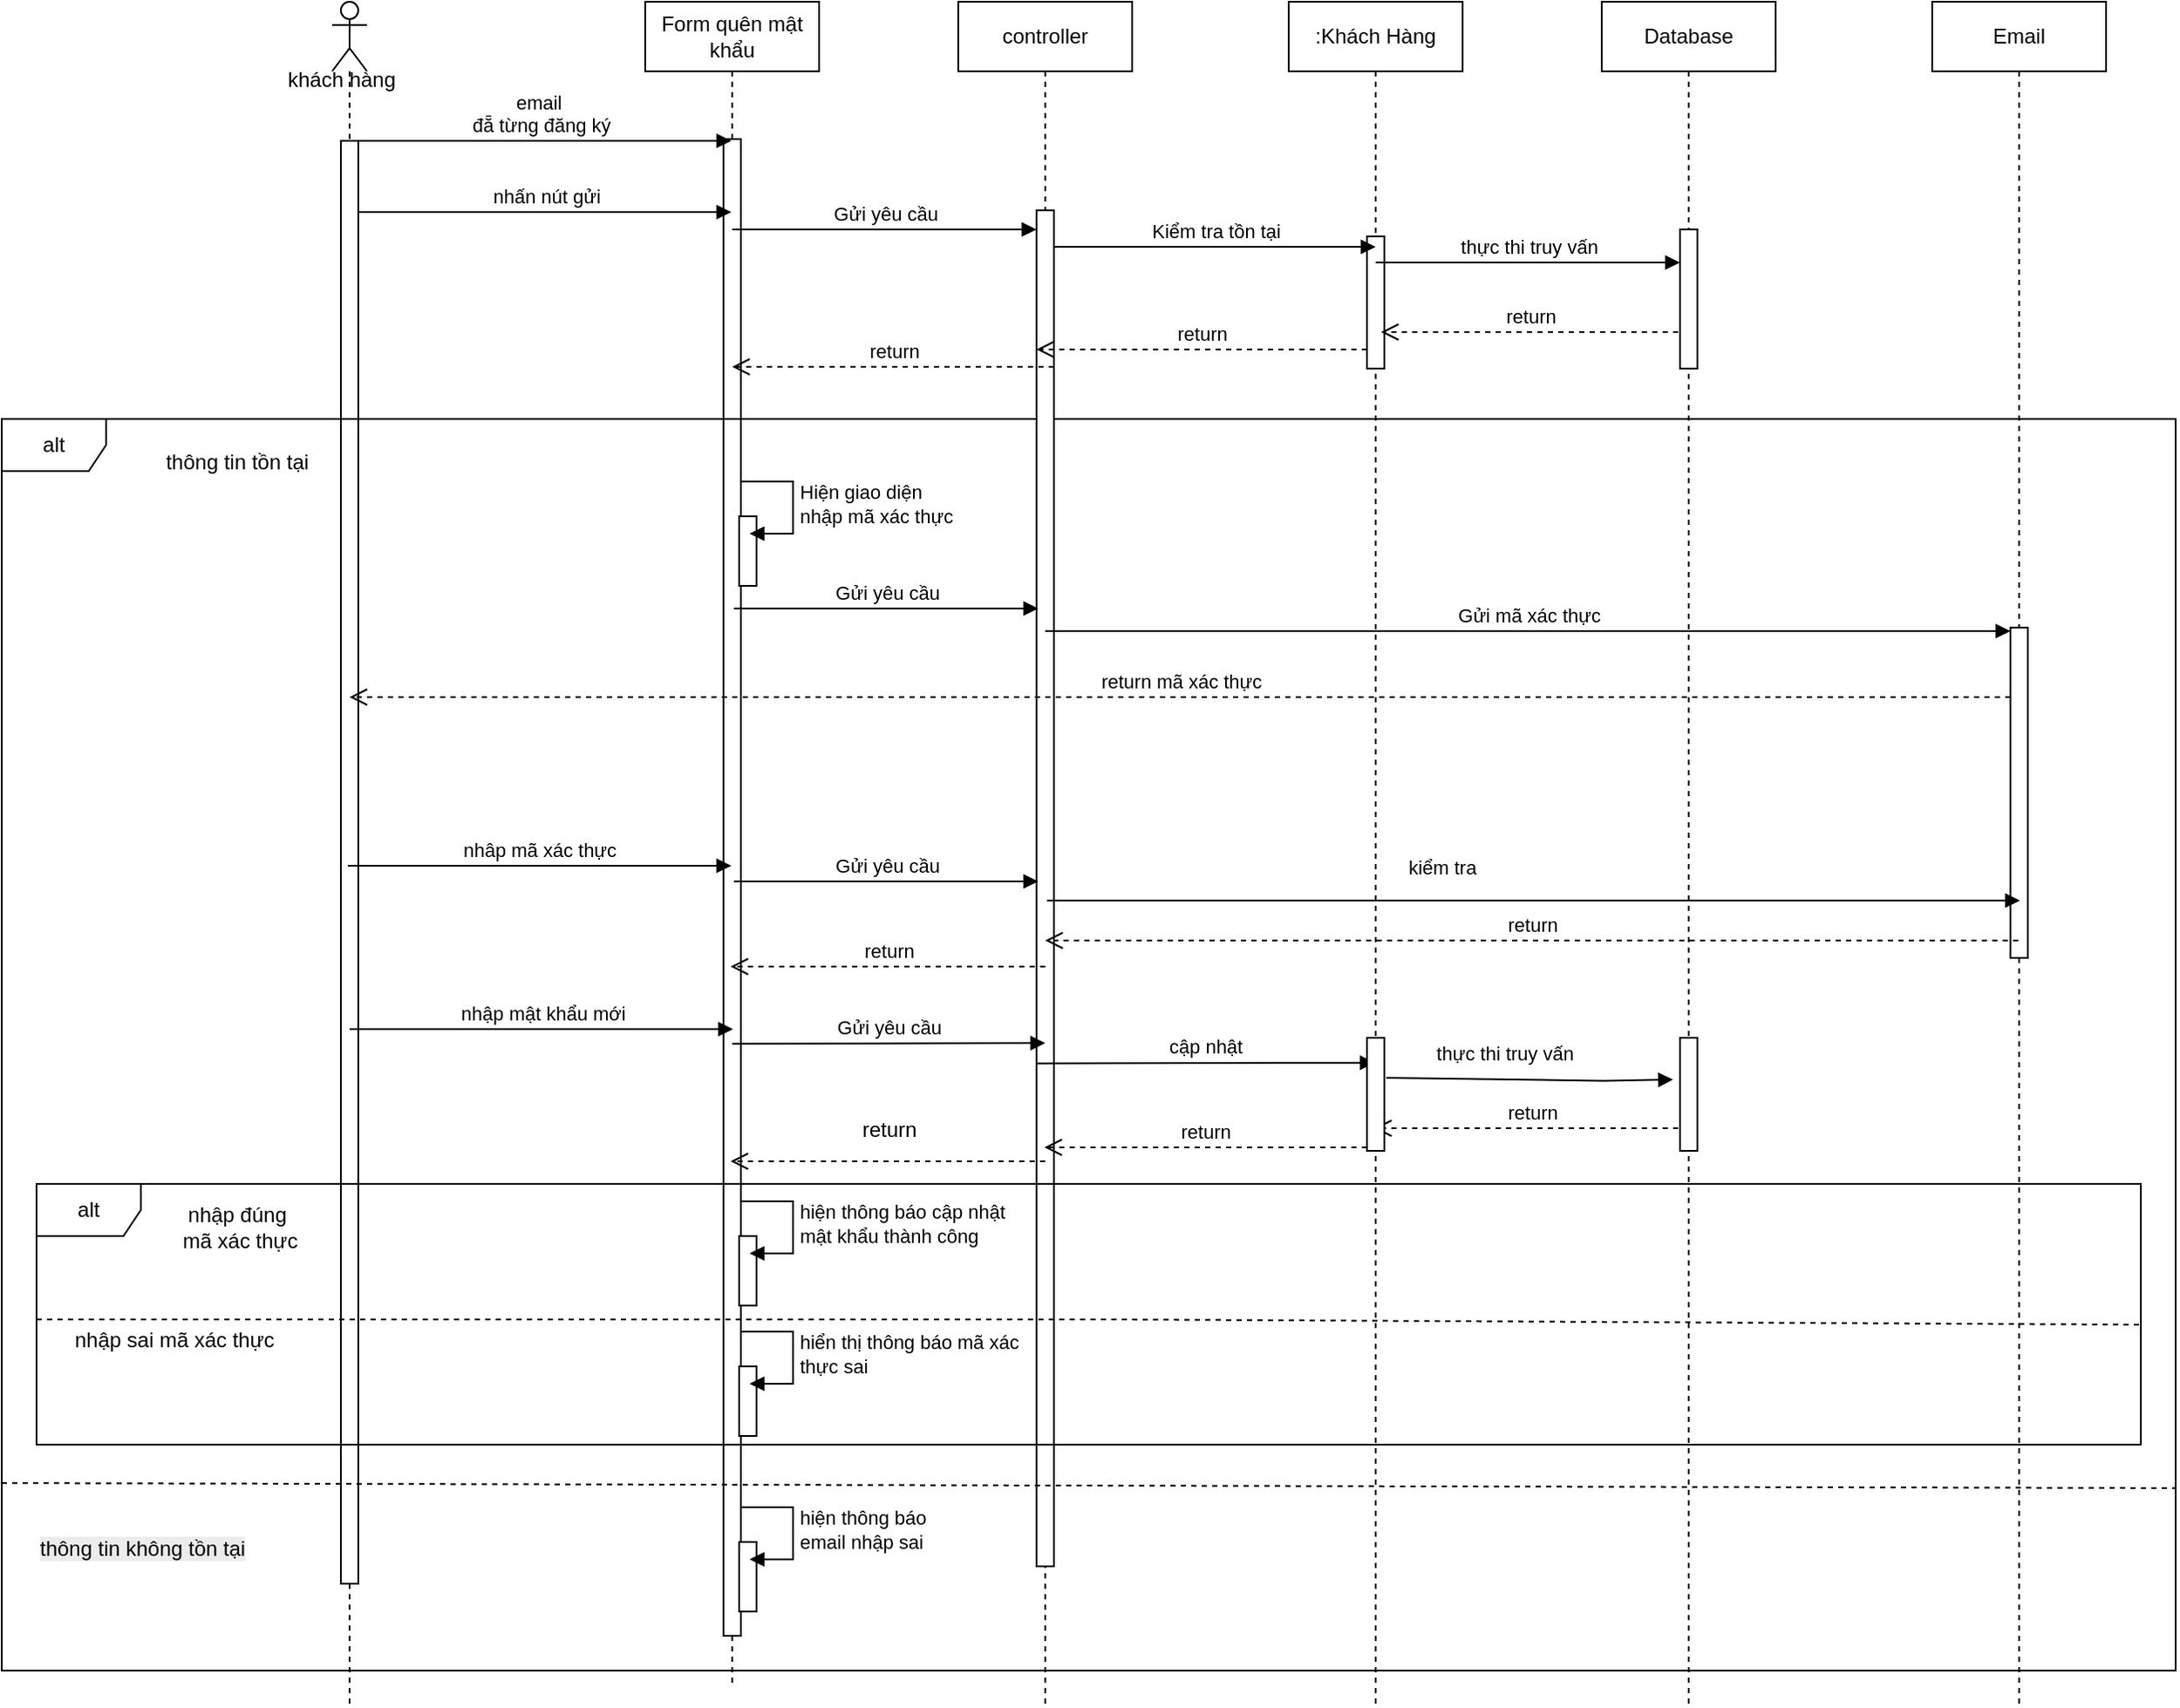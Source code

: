 <mxfile version="26.0.4">
  <diagram name="Page-1" id="syJIYW2bs6vogzkC_fHn">
    <mxGraphModel dx="1886" dy="606" grid="1" gridSize="10" guides="1" tooltips="1" connect="1" arrows="1" fold="1" page="1" pageScale="1" pageWidth="850" pageHeight="1100" math="0" shadow="0">
      <root>
        <mxCell id="0" />
        <mxCell id="1" parent="0" />
        <mxCell id="UJzDAcCzFmksDbg4WFvt-1" value="Form quên mật khẩu" style="shape=umlLifeline;perimeter=lifelinePerimeter;whiteSpace=wrap;html=1;container=1;dropTarget=0;collapsible=0;recursiveResize=0;outlineConnect=0;portConstraint=eastwest;newEdgeStyle={&quot;curved&quot;:0,&quot;rounded&quot;:0};" parent="1" vertex="1">
          <mxGeometry x="-40" y="40" width="100" height="970" as="geometry" />
        </mxCell>
        <mxCell id="UJzDAcCzFmksDbg4WFvt-10" value="" style="html=1;points=[[0,0,0,0,5],[0,1,0,0,-5],[1,0,0,0,5],[1,1,0,0,-5]];perimeter=orthogonalPerimeter;outlineConnect=0;targetShapes=umlLifeline;portConstraint=eastwest;newEdgeStyle={&quot;curved&quot;:0,&quot;rounded&quot;:0};" parent="UJzDAcCzFmksDbg4WFvt-1" vertex="1">
          <mxGeometry x="45" y="79" width="10" height="861" as="geometry" />
        </mxCell>
        <mxCell id="UJzDAcCzFmksDbg4WFvt-2" value=":Khách Hàng" style="shape=umlLifeline;perimeter=lifelinePerimeter;whiteSpace=wrap;html=1;container=1;dropTarget=0;collapsible=0;recursiveResize=0;outlineConnect=0;portConstraint=eastwest;newEdgeStyle={&quot;curved&quot;:0,&quot;rounded&quot;:0};" parent="1" vertex="1">
          <mxGeometry x="330" y="40" width="100" height="980" as="geometry" />
        </mxCell>
        <mxCell id="UJzDAcCzFmksDbg4WFvt-13" value="" style="html=1;points=[[0,0,0,0,5],[0,1,0,0,-5],[1,0,0,0,5],[1,1,0,0,-5]];perimeter=orthogonalPerimeter;outlineConnect=0;targetShapes=umlLifeline;portConstraint=eastwest;newEdgeStyle={&quot;curved&quot;:0,&quot;rounded&quot;:0};" parent="UJzDAcCzFmksDbg4WFvt-2" vertex="1">
          <mxGeometry x="45" y="135" width="10" height="76" as="geometry" />
        </mxCell>
        <mxCell id="UJzDAcCzFmksDbg4WFvt-3" value="controller" style="shape=umlLifeline;perimeter=lifelinePerimeter;whiteSpace=wrap;html=1;container=1;dropTarget=0;collapsible=0;recursiveResize=0;outlineConnect=0;portConstraint=eastwest;newEdgeStyle={&quot;curved&quot;:0,&quot;rounded&quot;:0};" parent="1" vertex="1">
          <mxGeometry x="140" y="40" width="100" height="980" as="geometry" />
        </mxCell>
        <mxCell id="UJzDAcCzFmksDbg4WFvt-4" value="Database" style="shape=umlLifeline;perimeter=lifelinePerimeter;whiteSpace=wrap;html=1;container=1;dropTarget=0;collapsible=0;recursiveResize=0;outlineConnect=0;portConstraint=eastwest;newEdgeStyle={&quot;curved&quot;:0,&quot;rounded&quot;:0};" parent="1" vertex="1">
          <mxGeometry x="510" y="40" width="100" height="980" as="geometry" />
        </mxCell>
        <mxCell id="UJzDAcCzFmksDbg4WFvt-14" value="" style="html=1;points=[[0,0,0,0,5],[0,1,0,0,-5],[1,0,0,0,5],[1,1,0,0,-5]];perimeter=orthogonalPerimeter;outlineConnect=0;targetShapes=umlLifeline;portConstraint=eastwest;newEdgeStyle={&quot;curved&quot;:0,&quot;rounded&quot;:0};" parent="UJzDAcCzFmksDbg4WFvt-4" vertex="1">
          <mxGeometry x="45" y="131" width="10" height="80" as="geometry" />
        </mxCell>
        <mxCell id="UJzDAcCzFmksDbg4WFvt-5" value="Email" style="shape=umlLifeline;perimeter=lifelinePerimeter;whiteSpace=wrap;html=1;container=1;dropTarget=0;collapsible=0;recursiveResize=0;outlineConnect=0;portConstraint=eastwest;newEdgeStyle={&quot;curved&quot;:0,&quot;rounded&quot;:0};" parent="1" vertex="1">
          <mxGeometry x="700" y="40" width="100" height="980" as="geometry" />
        </mxCell>
        <mxCell id="UJzDAcCzFmksDbg4WFvt-6" value="" style="shape=umlLifeline;perimeter=lifelinePerimeter;whiteSpace=wrap;html=1;container=1;dropTarget=0;collapsible=0;recursiveResize=0;outlineConnect=0;portConstraint=eastwest;newEdgeStyle={&quot;curved&quot;:0,&quot;rounded&quot;:0};participant=umlActor;" parent="1" vertex="1">
          <mxGeometry x="-220" y="40" width="20" height="980" as="geometry" />
        </mxCell>
        <mxCell id="UJzDAcCzFmksDbg4WFvt-7" value="" style="html=1;points=[[0,0,0,0,5],[0,1,0,0,-5],[1,0,0,0,5],[1,1,0,0,-5]];perimeter=orthogonalPerimeter;outlineConnect=0;targetShapes=umlLifeline;portConstraint=eastwest;newEdgeStyle={&quot;curved&quot;:0,&quot;rounded&quot;:0};" parent="UJzDAcCzFmksDbg4WFvt-6" vertex="1">
          <mxGeometry x="5" y="80" width="10" height="830" as="geometry" />
        </mxCell>
        <mxCell id="UJzDAcCzFmksDbg4WFvt-8" value="email&amp;nbsp;&lt;div&gt;đẵ từng đăng ký&lt;/div&gt;" style="html=1;verticalAlign=bottom;endArrow=block;curved=0;rounded=0;" parent="1" target="UJzDAcCzFmksDbg4WFvt-1" edge="1">
          <mxGeometry width="80" relative="1" as="geometry">
            <mxPoint x="-210" y="120" as="sourcePoint" />
            <mxPoint x="-130" y="120" as="targetPoint" />
          </mxGeometry>
        </mxCell>
        <mxCell id="UJzDAcCzFmksDbg4WFvt-9" value="nhấn nút gửi" style="html=1;verticalAlign=bottom;endArrow=block;curved=0;rounded=0;" parent="1" edge="1">
          <mxGeometry width="80" relative="1" as="geometry">
            <mxPoint x="-205" y="161" as="sourcePoint" />
            <mxPoint x="9.5" y="161" as="targetPoint" />
            <Array as="points">
              <mxPoint x="-120" y="161" />
            </Array>
          </mxGeometry>
        </mxCell>
        <mxCell id="UJzDAcCzFmksDbg4WFvt-11" value="alt" style="shape=umlFrame;whiteSpace=wrap;html=1;pointerEvents=0;" parent="1" vertex="1">
          <mxGeometry x="-410" y="280" width="1250" height="720" as="geometry" />
        </mxCell>
        <mxCell id="UJzDAcCzFmksDbg4WFvt-12" value="" style="html=1;points=[[0,0,0,0,5],[0,1,0,0,-5],[1,0,0,0,5],[1,1,0,0,-5]];perimeter=orthogonalPerimeter;outlineConnect=0;targetShapes=umlLifeline;portConstraint=eastwest;newEdgeStyle={&quot;curved&quot;:0,&quot;rounded&quot;:0};" parent="1" vertex="1">
          <mxGeometry x="185" y="160" width="10" height="780" as="geometry" />
        </mxCell>
        <mxCell id="UJzDAcCzFmksDbg4WFvt-16" value="Gửi yêu cầu" style="html=1;verticalAlign=bottom;endArrow=block;curved=0;rounded=0;entryX=0;entryY=0;entryDx=0;entryDy=5;entryPerimeter=0;" parent="1" edge="1">
          <mxGeometry width="80" relative="1" as="geometry">
            <mxPoint x="10" y="171" as="sourcePoint" />
            <mxPoint x="185" y="171" as="targetPoint" />
          </mxGeometry>
        </mxCell>
        <mxCell id="UJzDAcCzFmksDbg4WFvt-17" value="Kiểm tra tồn tại" style="html=1;verticalAlign=bottom;endArrow=block;curved=0;rounded=0;entryX=0;entryY=0;entryDx=0;entryDy=5;entryPerimeter=0;exitX=1;exitY=0;exitDx=0;exitDy=5;exitPerimeter=0;" parent="1" edge="1">
          <mxGeometry width="80" relative="1" as="geometry">
            <mxPoint x="195" y="181" as="sourcePoint" />
            <mxPoint x="380" y="181" as="targetPoint" />
          </mxGeometry>
        </mxCell>
        <mxCell id="UJzDAcCzFmksDbg4WFvt-18" value="thực thi truy vấn" style="html=1;verticalAlign=bottom;endArrow=block;curved=0;rounded=0;entryX=0;entryY=0;entryDx=0;entryDy=5;entryPerimeter=0;" parent="1" edge="1">
          <mxGeometry width="80" relative="1" as="geometry">
            <mxPoint x="380" y="190" as="sourcePoint" />
            <mxPoint x="555" y="190" as="targetPoint" />
          </mxGeometry>
        </mxCell>
        <mxCell id="UJzDAcCzFmksDbg4WFvt-19" value="return" style="html=1;verticalAlign=bottom;endArrow=open;dashed=1;endSize=8;curved=0;rounded=0;" parent="1" edge="1">
          <mxGeometry relative="1" as="geometry">
            <mxPoint x="554" y="230" as="sourcePoint" />
            <mxPoint x="383.071" y="230" as="targetPoint" />
          </mxGeometry>
        </mxCell>
        <mxCell id="UJzDAcCzFmksDbg4WFvt-20" value="return" style="html=1;verticalAlign=bottom;endArrow=open;dashed=1;endSize=8;curved=0;rounded=0;exitX=0;exitY=1;exitDx=0;exitDy=-5;exitPerimeter=0;" parent="1" edge="1">
          <mxGeometry relative="1" as="geometry">
            <mxPoint x="375" y="699" as="sourcePoint" />
            <mxPoint x="189.5" y="699" as="targetPoint" />
          </mxGeometry>
        </mxCell>
        <mxCell id="UJzDAcCzFmksDbg4WFvt-22" value="alt" style="shape=umlFrame;whiteSpace=wrap;html=1;pointerEvents=0;" parent="1" vertex="1">
          <mxGeometry x="-390" y="720" width="1210" height="150" as="geometry" />
        </mxCell>
        <mxCell id="UJzDAcCzFmksDbg4WFvt-23" value="thông tin tồn tại" style="text;html=1;align=center;verticalAlign=middle;resizable=0;points=[];autosize=1;strokeColor=none;fillColor=none;" parent="1" vertex="1">
          <mxGeometry x="-330" y="290" width="110" height="30" as="geometry" />
        </mxCell>
        <mxCell id="UJzDAcCzFmksDbg4WFvt-24" value="" style="endArrow=none;dashed=1;html=1;rounded=0;exitX=0;exitY=0.561;exitDx=0;exitDy=0;exitPerimeter=0;" parent="1" edge="1">
          <mxGeometry width="50" height="50" relative="1" as="geometry">
            <mxPoint x="-410" y="892.09" as="sourcePoint" />
            <mxPoint x="840" y="895" as="targetPoint" />
          </mxGeometry>
        </mxCell>
        <mxCell id="UJzDAcCzFmksDbg4WFvt-25" value="" style="html=1;points=[[0,0,0,0,5],[0,1,0,0,-5],[1,0,0,0,5],[1,1,0,0,-5]];perimeter=orthogonalPerimeter;outlineConnect=0;targetShapes=umlLifeline;portConstraint=eastwest;newEdgeStyle={&quot;curved&quot;:0,&quot;rounded&quot;:0};" parent="1" vertex="1">
          <mxGeometry x="745" y="400" width="10" height="190" as="geometry" />
        </mxCell>
        <mxCell id="UJzDAcCzFmksDbg4WFvt-26" value="Gửi mã xác thực" style="html=1;verticalAlign=bottom;endArrow=block;curved=0;rounded=0;entryX=0;entryY=0;entryDx=0;entryDy=5;entryPerimeter=0;" parent="1" edge="1">
          <mxGeometry width="80" relative="1" as="geometry">
            <mxPoint x="190" y="402" as="sourcePoint" />
            <mxPoint x="745" y="402" as="targetPoint" />
          </mxGeometry>
        </mxCell>
        <mxCell id="UJzDAcCzFmksDbg4WFvt-27" value="" style="endArrow=none;dashed=1;html=1;rounded=0;" parent="1" edge="1">
          <mxGeometry width="50" height="50" relative="1" as="geometry">
            <mxPoint x="-390" y="798" as="sourcePoint" />
            <mxPoint x="820" y="801" as="targetPoint" />
            <Array as="points">
              <mxPoint x="230" y="798" />
            </Array>
          </mxGeometry>
        </mxCell>
        <mxCell id="UJzDAcCzFmksDbg4WFvt-29" value="return mã xác thực" style="html=1;verticalAlign=bottom;endArrow=open;dashed=1;endSize=8;curved=0;rounded=0;" parent="1" target="UJzDAcCzFmksDbg4WFvt-6" edge="1">
          <mxGeometry relative="1" as="geometry">
            <mxPoint x="745" y="440" as="sourcePoint" />
            <mxPoint x="665" y="440" as="targetPoint" />
          </mxGeometry>
        </mxCell>
        <mxCell id="UJzDAcCzFmksDbg4WFvt-30" value="nhâp mã xác thực" style="html=1;verticalAlign=bottom;endArrow=block;curved=0;rounded=0;" parent="1" edge="1">
          <mxGeometry width="80" relative="1" as="geometry">
            <mxPoint x="-210.929" y="537" as="sourcePoint" />
            <mxPoint x="9.5" y="537" as="targetPoint" />
          </mxGeometry>
        </mxCell>
        <mxCell id="UJzDAcCzFmksDbg4WFvt-31" value="kiểm tra" style="html=1;verticalAlign=bottom;endArrow=block;curved=0;rounded=0;" parent="1" edge="1">
          <mxGeometry x="-0.189" y="10" width="80" relative="1" as="geometry">
            <mxPoint x="191" y="557" as="sourcePoint" />
            <mxPoint x="750.5" y="557" as="targetPoint" />
            <mxPoint as="offset" />
          </mxGeometry>
        </mxCell>
        <mxCell id="UJzDAcCzFmksDbg4WFvt-32" value="return" style="html=1;verticalAlign=bottom;endArrow=open;dashed=1;endSize=8;curved=0;rounded=0;" parent="1" source="UJzDAcCzFmksDbg4WFvt-5" edge="1">
          <mxGeometry relative="1" as="geometry">
            <mxPoint x="270" y="580" as="sourcePoint" />
            <mxPoint x="190" y="580" as="targetPoint" />
          </mxGeometry>
        </mxCell>
        <mxCell id="UJzDAcCzFmksDbg4WFvt-33" value="return" style="html=1;verticalAlign=bottom;endArrow=open;dashed=1;endSize=8;curved=0;rounded=0;" parent="1" edge="1">
          <mxGeometry relative="1" as="geometry">
            <mxPoint x="190" y="595" as="sourcePoint" />
            <mxPoint x="9.071" y="595" as="targetPoint" />
          </mxGeometry>
        </mxCell>
        <mxCell id="UJzDAcCzFmksDbg4WFvt-34" value="nhập mật khẩu mới" style="html=1;verticalAlign=bottom;endArrow=block;curved=0;rounded=0;" parent="1" edge="1">
          <mxGeometry width="80" relative="1" as="geometry">
            <mxPoint x="-210" y="631" as="sourcePoint" />
            <mxPoint x="10.5" y="631" as="targetPoint" />
            <Array as="points">
              <mxPoint x="-110" y="631" />
            </Array>
          </mxGeometry>
        </mxCell>
        <mxCell id="UJzDAcCzFmksDbg4WFvt-35" value="nhập đúng&lt;div&gt;&amp;nbsp;mã xác thực&lt;/div&gt;" style="text;html=1;align=center;verticalAlign=middle;resizable=0;points=[];autosize=1;strokeColor=none;fillColor=none;" parent="1" vertex="1">
          <mxGeometry x="-320" y="725" width="90" height="40" as="geometry" />
        </mxCell>
        <mxCell id="UJzDAcCzFmksDbg4WFvt-37" value="Gửi yêu cầu" style="html=1;verticalAlign=bottom;endArrow=block;curved=0;rounded=0;" parent="1" edge="1">
          <mxGeometry width="80" relative="1" as="geometry">
            <mxPoint x="10" y="639.38" as="sourcePoint" />
            <mxPoint x="190" y="639" as="targetPoint" />
            <Array as="points" />
          </mxGeometry>
        </mxCell>
        <mxCell id="UJzDAcCzFmksDbg4WFvt-39" value="cập nhật" style="html=1;verticalAlign=bottom;endArrow=block;curved=0;rounded=0;" parent="1" edge="1">
          <mxGeometry width="80" relative="1" as="geometry">
            <mxPoint x="185" y="650.75" as="sourcePoint" />
            <mxPoint x="379.5" y="650.37" as="targetPoint" />
            <Array as="points">
              <mxPoint x="325" y="650.37" />
            </Array>
          </mxGeometry>
        </mxCell>
        <mxCell id="UJzDAcCzFmksDbg4WFvt-40" value="thực thi truy vấn" style="html=1;verticalAlign=bottom;endArrow=block;curved=0;rounded=0;exitX=1;exitY=0;exitDx=0;exitDy=5;exitPerimeter=0;" parent="1" edge="1">
          <mxGeometry x="-0.175" y="6" width="80" relative="1" as="geometry">
            <mxPoint x="386" y="659" as="sourcePoint" />
            <mxPoint x="551" y="660" as="targetPoint" />
            <Array as="points">
              <mxPoint x="511" y="660.74" />
            </Array>
            <mxPoint as="offset" />
          </mxGeometry>
        </mxCell>
        <mxCell id="UJzDAcCzFmksDbg4WFvt-41" value="return" style="html=1;verticalAlign=bottom;endArrow=open;dashed=1;endSize=8;curved=0;rounded=0;" parent="1" edge="1">
          <mxGeometry relative="1" as="geometry">
            <mxPoint x="560" y="688" as="sourcePoint" />
            <mxPoint x="379.071" y="688" as="targetPoint" />
          </mxGeometry>
        </mxCell>
        <mxCell id="UJzDAcCzFmksDbg4WFvt-42" value="return" style="html=1;verticalAlign=bottom;endArrow=open;dashed=1;endSize=8;curved=0;rounded=0;" parent="1" edge="1">
          <mxGeometry relative="1" as="geometry">
            <mxPoint x="375" y="240" as="sourcePoint" />
            <mxPoint x="185" y="240" as="targetPoint" />
          </mxGeometry>
        </mxCell>
        <mxCell id="UJzDAcCzFmksDbg4WFvt-43" value="" style="html=1;verticalAlign=bottom;endArrow=open;dashed=1;endSize=8;curved=0;rounded=0;" parent="1" edge="1">
          <mxGeometry relative="1" as="geometry">
            <mxPoint x="190" y="707" as="sourcePoint" />
            <mxPoint x="9.071" y="707" as="targetPoint" />
          </mxGeometry>
        </mxCell>
        <mxCell id="UJzDAcCzFmksDbg4WFvt-47" value="&lt;div style=&quot;text-align: center;&quot;&gt;&lt;span style=&quot;background-color: transparent; color: light-dark(rgb(0, 0, 0), rgb(255, 255, 255)); text-wrap-mode: nowrap;&quot;&gt;nhập sai mã xác thực&lt;/span&gt;&lt;/div&gt;" style="text;whiteSpace=wrap;html=1;" parent="1" vertex="1">
          <mxGeometry x="-370" y="796" width="120" height="50" as="geometry" />
        </mxCell>
        <mxCell id="UJzDAcCzFmksDbg4WFvt-50" value="&lt;span style=&quot;color: rgb(0, 0, 0); font-family: Helvetica; font-size: 12px; font-style: normal; font-variant-ligatures: normal; font-variant-caps: normal; font-weight: 400; letter-spacing: normal; orphans: 2; text-align: center; text-indent: 0px; text-transform: none; widows: 2; word-spacing: 0px; -webkit-text-stroke-width: 0px; white-space: nowrap; background-color: rgb(236, 236, 236); text-decoration-thickness: initial; text-decoration-style: initial; text-decoration-color: initial; float: none; display: inline !important;&quot;&gt;thông tin không tồn tại&lt;/span&gt;" style="text;whiteSpace=wrap;html=1;" parent="1" vertex="1">
          <mxGeometry x="-390" y="916" width="140" height="40" as="geometry" />
        </mxCell>
        <mxCell id="UJzDAcCzFmksDbg4WFvt-51" value="khách hàng" style="text;html=1;align=center;verticalAlign=middle;resizable=0;points=[];autosize=1;strokeColor=none;fillColor=none;" parent="1" vertex="1">
          <mxGeometry x="-260" y="70" width="90" height="30" as="geometry" />
        </mxCell>
        <mxCell id="4EEuqKr4RNySXqce1iQ_-1" value="" style="html=1;points=[[0,0,0,0,5],[0,1,0,0,-5],[1,0,0,0,5],[1,1,0,0,-5]];perimeter=orthogonalPerimeter;outlineConnect=0;targetShapes=umlLifeline;portConstraint=eastwest;newEdgeStyle={&quot;curved&quot;:0,&quot;rounded&quot;:0};" parent="1" vertex="1">
          <mxGeometry x="555" y="636" width="10" height="65" as="geometry" />
        </mxCell>
        <mxCell id="4EEuqKr4RNySXqce1iQ_-2" value="" style="html=1;points=[[0,0,0,0,5],[0,1,0,0,-5],[1,0,0,0,5],[1,1,0,0,-5]];perimeter=orthogonalPerimeter;outlineConnect=0;targetShapes=umlLifeline;portConstraint=eastwest;newEdgeStyle={&quot;curved&quot;:0,&quot;rounded&quot;:0};" parent="1" vertex="1">
          <mxGeometry x="375" y="636" width="10" height="65" as="geometry" />
        </mxCell>
        <mxCell id="3TrWQpD0Z_cgmR5mw5xT-1" value="Gửi yêu cầu" style="html=1;verticalAlign=bottom;endArrow=block;curved=0;rounded=0;entryX=0;entryY=0;entryDx=0;entryDy=5;entryPerimeter=0;" parent="1" edge="1">
          <mxGeometry width="80" relative="1" as="geometry">
            <mxPoint x="11" y="389" as="sourcePoint" />
            <mxPoint x="186" y="389" as="targetPoint" />
          </mxGeometry>
        </mxCell>
        <mxCell id="3TrWQpD0Z_cgmR5mw5xT-2" value="" style="html=1;points=[[0,0,0,0,5],[0,1,0,0,-5],[1,0,0,0,5],[1,1,0,0,-5]];perimeter=orthogonalPerimeter;outlineConnect=0;targetShapes=umlLifeline;portConstraint=eastwest;newEdgeStyle={&quot;curved&quot;:0,&quot;rounded&quot;:0};" parent="1" vertex="1">
          <mxGeometry x="14" y="336" width="10" height="40" as="geometry" />
        </mxCell>
        <mxCell id="3TrWQpD0Z_cgmR5mw5xT-3" value="Hiện giao diện&lt;div&gt;nhập mã xác thực&lt;/div&gt;" style="html=1;align=left;spacingLeft=2;endArrow=block;rounded=0;edgeStyle=orthogonalEdgeStyle;curved=0;rounded=0;" parent="1" edge="1">
          <mxGeometry relative="1" as="geometry">
            <mxPoint x="15" y="316" as="sourcePoint" />
            <Array as="points">
              <mxPoint x="45" y="346" />
            </Array>
            <mxPoint x="20" y="346" as="targetPoint" />
          </mxGeometry>
        </mxCell>
        <mxCell id="3TrWQpD0Z_cgmR5mw5xT-4" value="Gửi yêu cầu" style="html=1;verticalAlign=bottom;endArrow=block;curved=0;rounded=0;entryX=0;entryY=0;entryDx=0;entryDy=5;entryPerimeter=0;" parent="1" edge="1">
          <mxGeometry width="80" relative="1" as="geometry">
            <mxPoint x="11" y="546" as="sourcePoint" />
            <mxPoint x="186" y="546" as="targetPoint" />
          </mxGeometry>
        </mxCell>
        <mxCell id="3TrWQpD0Z_cgmR5mw5xT-5" value="return" style="html=1;verticalAlign=bottom;endArrow=open;dashed=1;endSize=8;curved=0;rounded=0;" parent="1" edge="1">
          <mxGeometry relative="1" as="geometry">
            <mxPoint x="195" y="250" as="sourcePoint" />
            <mxPoint x="10" y="250" as="targetPoint" />
          </mxGeometry>
        </mxCell>
        <mxCell id="3TrWQpD0Z_cgmR5mw5xT-7" value="return" style="text;html=1;align=center;verticalAlign=middle;resizable=0;points=[];autosize=1;strokeColor=none;fillColor=none;" parent="1" vertex="1">
          <mxGeometry x="75" y="674" width="50" height="30" as="geometry" />
        </mxCell>
        <mxCell id="3TrWQpD0Z_cgmR5mw5xT-8" value="" style="html=1;points=[[0,0,0,0,5],[0,1,0,0,-5],[1,0,0,0,5],[1,1,0,0,-5]];perimeter=orthogonalPerimeter;outlineConnect=0;targetShapes=umlLifeline;portConstraint=eastwest;newEdgeStyle={&quot;curved&quot;:0,&quot;rounded&quot;:0};" parent="1" vertex="1">
          <mxGeometry x="14" y="750" width="10" height="40" as="geometry" />
        </mxCell>
        <mxCell id="3TrWQpD0Z_cgmR5mw5xT-9" value="hiện thông báo cập nhật&lt;div&gt;mật khẩu thành công&lt;/div&gt;" style="html=1;align=left;spacingLeft=2;endArrow=block;rounded=0;edgeStyle=orthogonalEdgeStyle;curved=0;rounded=0;" parent="1" edge="1">
          <mxGeometry relative="1" as="geometry">
            <mxPoint x="15" y="730" as="sourcePoint" />
            <Array as="points">
              <mxPoint x="45" y="760" />
            </Array>
            <mxPoint x="20" y="760" as="targetPoint" />
          </mxGeometry>
        </mxCell>
        <mxCell id="3TrWQpD0Z_cgmR5mw5xT-11" value="" style="html=1;points=[[0,0,0,0,5],[0,1,0,0,-5],[1,0,0,0,5],[1,1,0,0,-5]];perimeter=orthogonalPerimeter;outlineConnect=0;targetShapes=umlLifeline;portConstraint=eastwest;newEdgeStyle={&quot;curved&quot;:0,&quot;rounded&quot;:0};" parent="1" vertex="1">
          <mxGeometry x="14" y="825" width="10" height="40" as="geometry" />
        </mxCell>
        <mxCell id="3TrWQpD0Z_cgmR5mw5xT-12" value="hiển thị thông báo mã xác&amp;nbsp;&lt;div&gt;thực sai&lt;/div&gt;" style="html=1;align=left;spacingLeft=2;endArrow=block;rounded=0;edgeStyle=orthogonalEdgeStyle;curved=0;rounded=0;" parent="1" edge="1">
          <mxGeometry relative="1" as="geometry">
            <mxPoint x="15" y="805" as="sourcePoint" />
            <Array as="points">
              <mxPoint x="45" y="835" />
            </Array>
            <mxPoint x="20" y="835" as="targetPoint" />
          </mxGeometry>
        </mxCell>
        <mxCell id="3TrWQpD0Z_cgmR5mw5xT-13" value="" style="html=1;points=[[0,0,0,0,5],[0,1,0,0,-5],[1,0,0,0,5],[1,1,0,0,-5]];perimeter=orthogonalPerimeter;outlineConnect=0;targetShapes=umlLifeline;portConstraint=eastwest;newEdgeStyle={&quot;curved&quot;:0,&quot;rounded&quot;:0};" parent="1" vertex="1">
          <mxGeometry x="14" y="926" width="10" height="40" as="geometry" />
        </mxCell>
        <mxCell id="3TrWQpD0Z_cgmR5mw5xT-14" value="hiện thông báo&amp;nbsp;&lt;div&gt;email nhập sai&lt;/div&gt;" style="html=1;align=left;spacingLeft=2;endArrow=block;rounded=0;edgeStyle=orthogonalEdgeStyle;curved=0;rounded=0;" parent="1" edge="1">
          <mxGeometry relative="1" as="geometry">
            <mxPoint x="15" y="906" as="sourcePoint" />
            <Array as="points">
              <mxPoint x="45" y="936" />
            </Array>
            <mxPoint x="20" y="936" as="targetPoint" />
          </mxGeometry>
        </mxCell>
      </root>
    </mxGraphModel>
  </diagram>
</mxfile>
